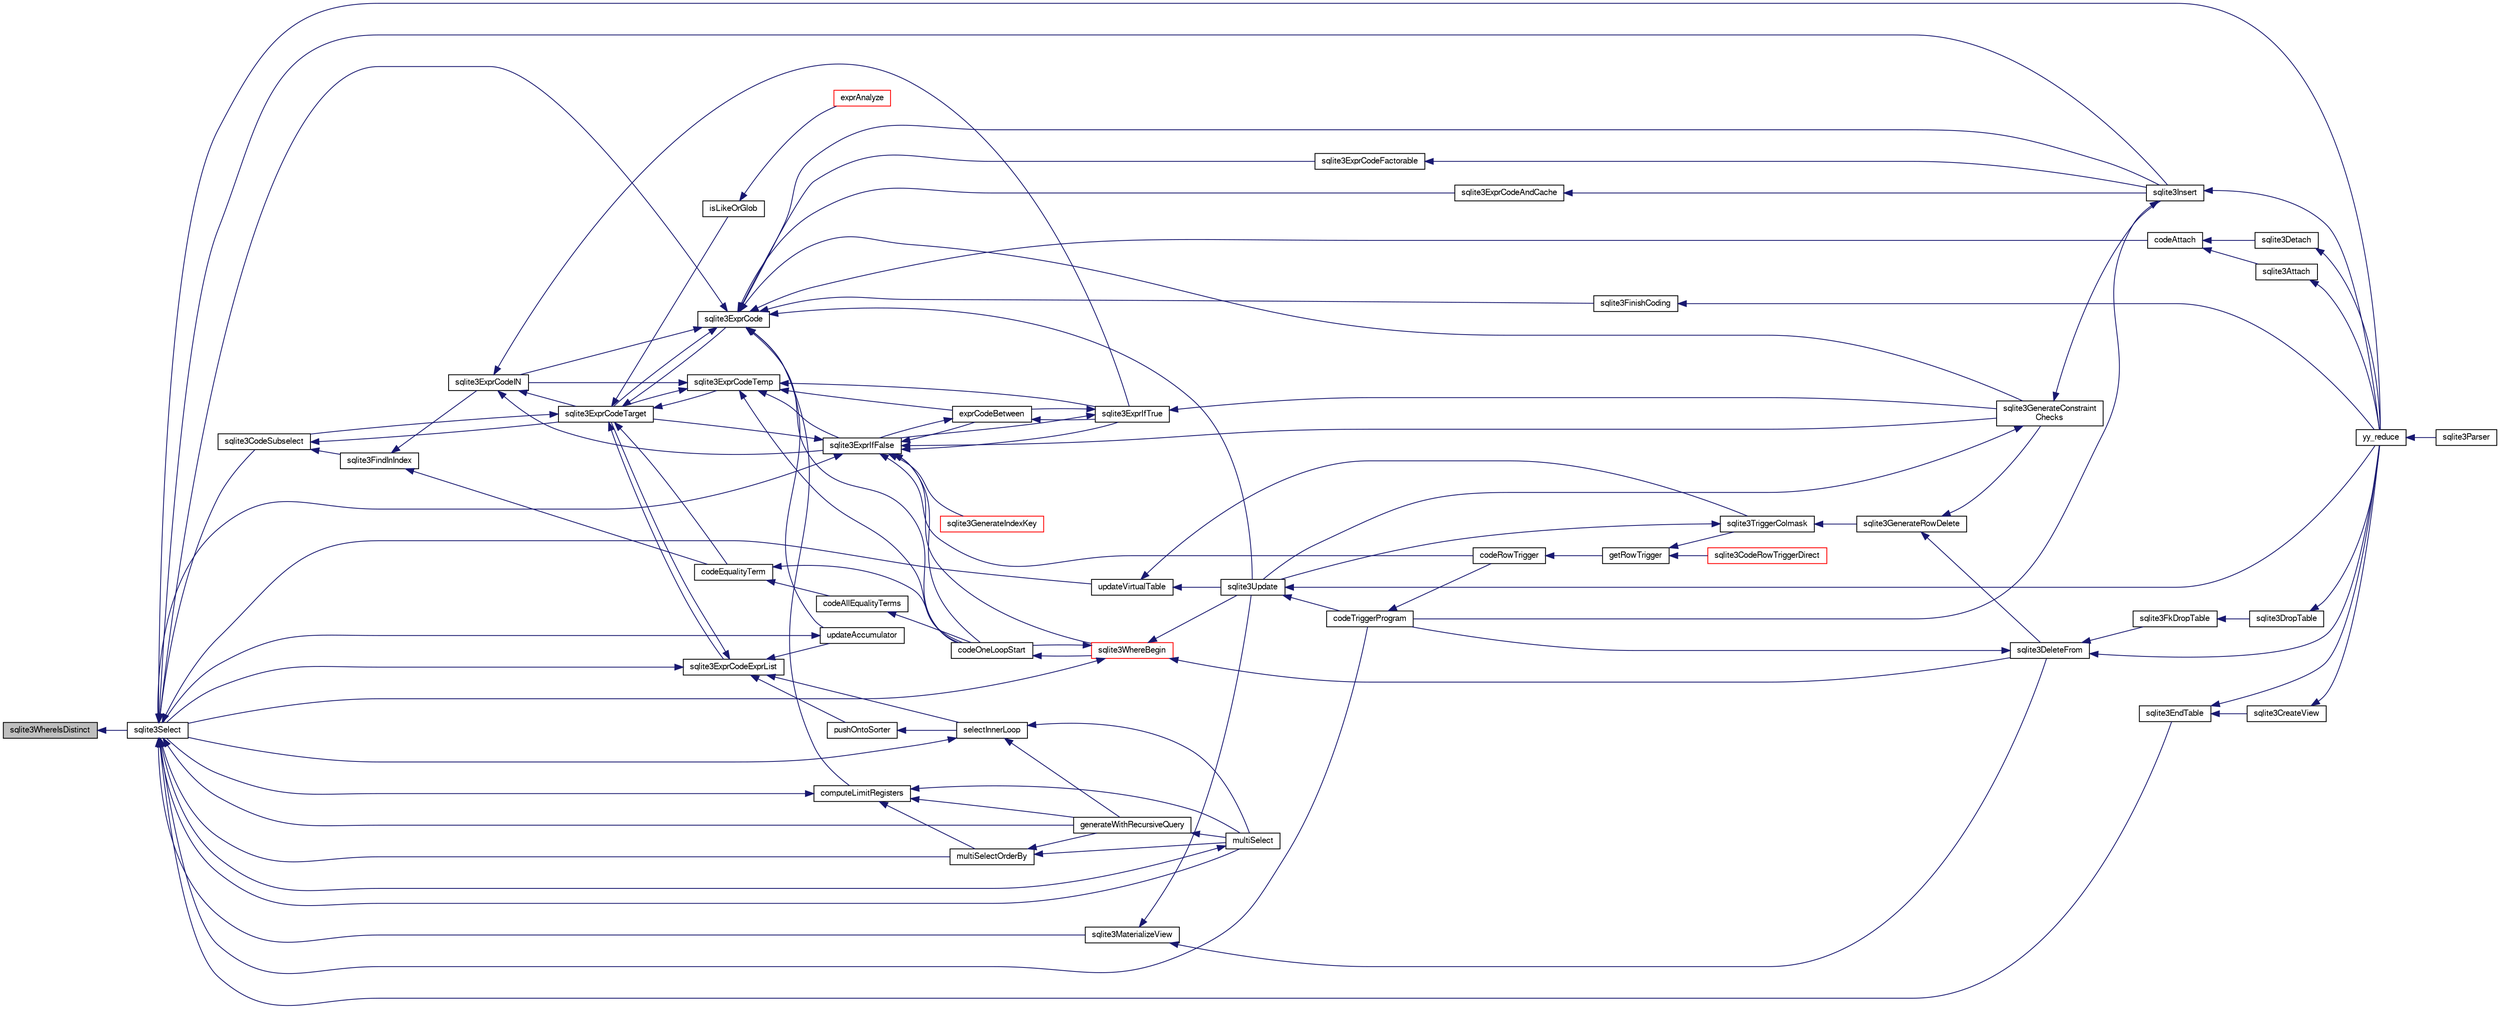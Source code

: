 digraph "sqlite3WhereIsDistinct"
{
  edge [fontname="FreeSans",fontsize="10",labelfontname="FreeSans",labelfontsize="10"];
  node [fontname="FreeSans",fontsize="10",shape=record];
  rankdir="LR";
  Node818736 [label="sqlite3WhereIsDistinct",height=0.2,width=0.4,color="black", fillcolor="grey75", style="filled", fontcolor="black"];
  Node818736 -> Node818737 [dir="back",color="midnightblue",fontsize="10",style="solid",fontname="FreeSans"];
  Node818737 [label="sqlite3Select",height=0.2,width=0.4,color="black", fillcolor="white", style="filled",URL="$sqlite3_8c.html#a2465ee8c956209ba4b272477b7c21a45"];
  Node818737 -> Node818738 [dir="back",color="midnightblue",fontsize="10",style="solid",fontname="FreeSans"];
  Node818738 [label="sqlite3CodeSubselect",height=0.2,width=0.4,color="black", fillcolor="white", style="filled",URL="$sqlite3_8c.html#aa69b46d2204a1d1b110107a1be12ee0c"];
  Node818738 -> Node818739 [dir="back",color="midnightblue",fontsize="10",style="solid",fontname="FreeSans"];
  Node818739 [label="sqlite3FindInIndex",height=0.2,width=0.4,color="black", fillcolor="white", style="filled",URL="$sqlite3_8c.html#af7d8c56ab0231f44bb5f87b3fafeffb2"];
  Node818739 -> Node818740 [dir="back",color="midnightblue",fontsize="10",style="solid",fontname="FreeSans"];
  Node818740 [label="sqlite3ExprCodeIN",height=0.2,width=0.4,color="black", fillcolor="white", style="filled",URL="$sqlite3_8c.html#ad9cf4f5b5ffb90c24a4a0900c8626193"];
  Node818740 -> Node818741 [dir="back",color="midnightblue",fontsize="10",style="solid",fontname="FreeSans"];
  Node818741 [label="sqlite3ExprCodeTarget",height=0.2,width=0.4,color="black", fillcolor="white", style="filled",URL="$sqlite3_8c.html#a4f308397a0a3ed299ed31aaa1ae2a293"];
  Node818741 -> Node818738 [dir="back",color="midnightblue",fontsize="10",style="solid",fontname="FreeSans"];
  Node818741 -> Node818742 [dir="back",color="midnightblue",fontsize="10",style="solid",fontname="FreeSans"];
  Node818742 [label="sqlite3ExprCodeTemp",height=0.2,width=0.4,color="black", fillcolor="white", style="filled",URL="$sqlite3_8c.html#a3bc5c1ccb3c5851847e2aeb4a84ae1fc"];
  Node818742 -> Node818740 [dir="back",color="midnightblue",fontsize="10",style="solid",fontname="FreeSans"];
  Node818742 -> Node818741 [dir="back",color="midnightblue",fontsize="10",style="solid",fontname="FreeSans"];
  Node818742 -> Node818743 [dir="back",color="midnightblue",fontsize="10",style="solid",fontname="FreeSans"];
  Node818743 [label="exprCodeBetween",height=0.2,width=0.4,color="black", fillcolor="white", style="filled",URL="$sqlite3_8c.html#abd053493214542bca8f406f42145d173"];
  Node818743 -> Node818744 [dir="back",color="midnightblue",fontsize="10",style="solid",fontname="FreeSans"];
  Node818744 [label="sqlite3ExprIfTrue",height=0.2,width=0.4,color="black", fillcolor="white", style="filled",URL="$sqlite3_8c.html#ad93a55237c23e1b743ab1f59df1a1444"];
  Node818744 -> Node818743 [dir="back",color="midnightblue",fontsize="10",style="solid",fontname="FreeSans"];
  Node818744 -> Node818745 [dir="back",color="midnightblue",fontsize="10",style="solid",fontname="FreeSans"];
  Node818745 [label="sqlite3ExprIfFalse",height=0.2,width=0.4,color="black", fillcolor="white", style="filled",URL="$sqlite3_8c.html#af97ecccb5d56e321e118414b08f65b71"];
  Node818745 -> Node818741 [dir="back",color="midnightblue",fontsize="10",style="solid",fontname="FreeSans"];
  Node818745 -> Node818743 [dir="back",color="midnightblue",fontsize="10",style="solid",fontname="FreeSans"];
  Node818745 -> Node818744 [dir="back",color="midnightblue",fontsize="10",style="solid",fontname="FreeSans"];
  Node818745 -> Node818746 [dir="back",color="midnightblue",fontsize="10",style="solid",fontname="FreeSans"];
  Node818746 [label="sqlite3GenerateIndexKey",height=0.2,width=0.4,color="red", fillcolor="white", style="filled",URL="$sqlite3_8c.html#ab85ac93d5c5e6760f45f07897be7f272"];
  Node818745 -> Node818772 [dir="back",color="midnightblue",fontsize="10",style="solid",fontname="FreeSans"];
  Node818772 [label="sqlite3GenerateConstraint\lChecks",height=0.2,width=0.4,color="black", fillcolor="white", style="filled",URL="$sqlite3_8c.html#aef639c1e6a0c0a67ca6e7690ad931bd2"];
  Node818772 -> Node818770 [dir="back",color="midnightblue",fontsize="10",style="solid",fontname="FreeSans"];
  Node818770 [label="sqlite3Insert",height=0.2,width=0.4,color="black", fillcolor="white", style="filled",URL="$sqlite3_8c.html#a5b17c9c2000bae6bdff8e6be48d7dc2b"];
  Node818770 -> Node818763 [dir="back",color="midnightblue",fontsize="10",style="solid",fontname="FreeSans"];
  Node818763 [label="codeTriggerProgram",height=0.2,width=0.4,color="black", fillcolor="white", style="filled",URL="$sqlite3_8c.html#a120801f59d9281d201d2ff4b2606836e"];
  Node818763 -> Node818764 [dir="back",color="midnightblue",fontsize="10",style="solid",fontname="FreeSans"];
  Node818764 [label="codeRowTrigger",height=0.2,width=0.4,color="black", fillcolor="white", style="filled",URL="$sqlite3_8c.html#a463cea5aaaf388b560b206570a0022fc"];
  Node818764 -> Node818765 [dir="back",color="midnightblue",fontsize="10",style="solid",fontname="FreeSans"];
  Node818765 [label="getRowTrigger",height=0.2,width=0.4,color="black", fillcolor="white", style="filled",URL="$sqlite3_8c.html#a69626ef20b540d1a2b19cf56f3f45689"];
  Node818765 -> Node818766 [dir="back",color="midnightblue",fontsize="10",style="solid",fontname="FreeSans"];
  Node818766 [label="sqlite3CodeRowTriggerDirect",height=0.2,width=0.4,color="red", fillcolor="white", style="filled",URL="$sqlite3_8c.html#ad92829f9001bcf89a0299dad5a48acd4"];
  Node818765 -> Node818771 [dir="back",color="midnightblue",fontsize="10",style="solid",fontname="FreeSans"];
  Node818771 [label="sqlite3TriggerColmask",height=0.2,width=0.4,color="black", fillcolor="white", style="filled",URL="$sqlite3_8c.html#acace8e99e37ae5e84ea03c65e820c540"];
  Node818771 -> Node818759 [dir="back",color="midnightblue",fontsize="10",style="solid",fontname="FreeSans"];
  Node818759 [label="sqlite3GenerateRowDelete",height=0.2,width=0.4,color="black", fillcolor="white", style="filled",URL="$sqlite3_8c.html#a2c76cbf3027fc18fdbb8cb4cd96b77d9"];
  Node818759 -> Node818760 [dir="back",color="midnightblue",fontsize="10",style="solid",fontname="FreeSans"];
  Node818760 [label="sqlite3DeleteFrom",height=0.2,width=0.4,color="black", fillcolor="white", style="filled",URL="$sqlite3_8c.html#ab9b4b45349188b49eabb23f94608a091"];
  Node818760 -> Node818761 [dir="back",color="midnightblue",fontsize="10",style="solid",fontname="FreeSans"];
  Node818761 [label="sqlite3FkDropTable",height=0.2,width=0.4,color="black", fillcolor="white", style="filled",URL="$sqlite3_8c.html#a1218c6fc74e89152ceaa4760e82f5ef9"];
  Node818761 -> Node818762 [dir="back",color="midnightblue",fontsize="10",style="solid",fontname="FreeSans"];
  Node818762 [label="sqlite3DropTable",height=0.2,width=0.4,color="black", fillcolor="white", style="filled",URL="$sqlite3_8c.html#a5534f77364b5568783c0e50db3c9defb"];
  Node818762 -> Node818750 [dir="back",color="midnightblue",fontsize="10",style="solid",fontname="FreeSans"];
  Node818750 [label="yy_reduce",height=0.2,width=0.4,color="black", fillcolor="white", style="filled",URL="$sqlite3_8c.html#a7c419a9b25711c666a9a2449ef377f14"];
  Node818750 -> Node818751 [dir="back",color="midnightblue",fontsize="10",style="solid",fontname="FreeSans"];
  Node818751 [label="sqlite3Parser",height=0.2,width=0.4,color="black", fillcolor="white", style="filled",URL="$sqlite3_8c.html#a0327d71a5fabe0b6a343d78a2602e72a"];
  Node818760 -> Node818763 [dir="back",color="midnightblue",fontsize="10",style="solid",fontname="FreeSans"];
  Node818760 -> Node818750 [dir="back",color="midnightblue",fontsize="10",style="solid",fontname="FreeSans"];
  Node818759 -> Node818772 [dir="back",color="midnightblue",fontsize="10",style="solid",fontname="FreeSans"];
  Node818771 -> Node818768 [dir="back",color="midnightblue",fontsize="10",style="solid",fontname="FreeSans"];
  Node818768 [label="sqlite3Update",height=0.2,width=0.4,color="black", fillcolor="white", style="filled",URL="$sqlite3_8c.html#ac5aa67c46e8cc8174566fabe6809fafa"];
  Node818768 -> Node818763 [dir="back",color="midnightblue",fontsize="10",style="solid",fontname="FreeSans"];
  Node818768 -> Node818750 [dir="back",color="midnightblue",fontsize="10",style="solid",fontname="FreeSans"];
  Node818770 -> Node818750 [dir="back",color="midnightblue",fontsize="10",style="solid",fontname="FreeSans"];
  Node818772 -> Node818768 [dir="back",color="midnightblue",fontsize="10",style="solid",fontname="FreeSans"];
  Node818745 -> Node818737 [dir="back",color="midnightblue",fontsize="10",style="solid",fontname="FreeSans"];
  Node818745 -> Node818764 [dir="back",color="midnightblue",fontsize="10",style="solid",fontname="FreeSans"];
  Node818745 -> Node818778 [dir="back",color="midnightblue",fontsize="10",style="solid",fontname="FreeSans"];
  Node818778 [label="codeOneLoopStart",height=0.2,width=0.4,color="black", fillcolor="white", style="filled",URL="$sqlite3_8c.html#aa868875120b151c169cc79139ed6e008"];
  Node818778 -> Node818775 [dir="back",color="midnightblue",fontsize="10",style="solid",fontname="FreeSans"];
  Node818775 [label="sqlite3WhereBegin",height=0.2,width=0.4,color="red", fillcolor="white", style="filled",URL="$sqlite3_8c.html#acad049f5c9a96a8118cffd5e5ce89f7c"];
  Node818775 -> Node818760 [dir="back",color="midnightblue",fontsize="10",style="solid",fontname="FreeSans"];
  Node818775 -> Node818737 [dir="back",color="midnightblue",fontsize="10",style="solid",fontname="FreeSans"];
  Node818775 -> Node818768 [dir="back",color="midnightblue",fontsize="10",style="solid",fontname="FreeSans"];
  Node818775 -> Node818778 [dir="back",color="midnightblue",fontsize="10",style="solid",fontname="FreeSans"];
  Node818745 -> Node818775 [dir="back",color="midnightblue",fontsize="10",style="solid",fontname="FreeSans"];
  Node818744 -> Node818772 [dir="back",color="midnightblue",fontsize="10",style="solid",fontname="FreeSans"];
  Node818743 -> Node818745 [dir="back",color="midnightblue",fontsize="10",style="solid",fontname="FreeSans"];
  Node818742 -> Node818744 [dir="back",color="midnightblue",fontsize="10",style="solid",fontname="FreeSans"];
  Node818742 -> Node818745 [dir="back",color="midnightblue",fontsize="10",style="solid",fontname="FreeSans"];
  Node818742 -> Node818778 [dir="back",color="midnightblue",fontsize="10",style="solid",fontname="FreeSans"];
  Node818741 -> Node818779 [dir="back",color="midnightblue",fontsize="10",style="solid",fontname="FreeSans"];
  Node818779 [label="sqlite3ExprCode",height=0.2,width=0.4,color="black", fillcolor="white", style="filled",URL="$sqlite3_8c.html#a75f270fb0b111b86924cca4ea507b417"];
  Node818779 -> Node818740 [dir="back",color="midnightblue",fontsize="10",style="solid",fontname="FreeSans"];
  Node818779 -> Node818741 [dir="back",color="midnightblue",fontsize="10",style="solid",fontname="FreeSans"];
  Node818779 -> Node818780 [dir="back",color="midnightblue",fontsize="10",style="solid",fontname="FreeSans"];
  Node818780 [label="sqlite3ExprCodeFactorable",height=0.2,width=0.4,color="black", fillcolor="white", style="filled",URL="$sqlite3_8c.html#a843f7fd58eec5a683c1fd8435fcd1e84"];
  Node818780 -> Node818770 [dir="back",color="midnightblue",fontsize="10",style="solid",fontname="FreeSans"];
  Node818779 -> Node818781 [dir="back",color="midnightblue",fontsize="10",style="solid",fontname="FreeSans"];
  Node818781 [label="sqlite3ExprCodeAndCache",height=0.2,width=0.4,color="black", fillcolor="white", style="filled",URL="$sqlite3_8c.html#ae3e46527d9b7fc9cb9236d21a5e6b1d8"];
  Node818781 -> Node818770 [dir="back",color="midnightblue",fontsize="10",style="solid",fontname="FreeSans"];
  Node818779 -> Node818782 [dir="back",color="midnightblue",fontsize="10",style="solid",fontname="FreeSans"];
  Node818782 [label="codeAttach",height=0.2,width=0.4,color="black", fillcolor="white", style="filled",URL="$sqlite3_8c.html#ade4e9e30d828a19c191fdcb098676d5b"];
  Node818782 -> Node818783 [dir="back",color="midnightblue",fontsize="10",style="solid",fontname="FreeSans"];
  Node818783 [label="sqlite3Detach",height=0.2,width=0.4,color="black", fillcolor="white", style="filled",URL="$sqlite3_8c.html#ab1a5a0b01c7560aef5e0b8603a68747d"];
  Node818783 -> Node818750 [dir="back",color="midnightblue",fontsize="10",style="solid",fontname="FreeSans"];
  Node818782 -> Node818784 [dir="back",color="midnightblue",fontsize="10",style="solid",fontname="FreeSans"];
  Node818784 [label="sqlite3Attach",height=0.2,width=0.4,color="black", fillcolor="white", style="filled",URL="$sqlite3_8c.html#ae0907fe0b43cc1b4c7e6a16213e8546f"];
  Node818784 -> Node818750 [dir="back",color="midnightblue",fontsize="10",style="solid",fontname="FreeSans"];
  Node818779 -> Node818785 [dir="back",color="midnightblue",fontsize="10",style="solid",fontname="FreeSans"];
  Node818785 [label="sqlite3FinishCoding",height=0.2,width=0.4,color="black", fillcolor="white", style="filled",URL="$sqlite3_8c.html#a651bc5b446c276c092705856d995b278"];
  Node818785 -> Node818750 [dir="back",color="midnightblue",fontsize="10",style="solid",fontname="FreeSans"];
  Node818779 -> Node818770 [dir="back",color="midnightblue",fontsize="10",style="solid",fontname="FreeSans"];
  Node818779 -> Node818772 [dir="back",color="midnightblue",fontsize="10",style="solid",fontname="FreeSans"];
  Node818779 -> Node818786 [dir="back",color="midnightblue",fontsize="10",style="solid",fontname="FreeSans"];
  Node818786 [label="computeLimitRegisters",height=0.2,width=0.4,color="black", fillcolor="white", style="filled",URL="$sqlite3_8c.html#ae9d37055e4905929b6f6cda5461e2f37"];
  Node818786 -> Node818787 [dir="back",color="midnightblue",fontsize="10",style="solid",fontname="FreeSans"];
  Node818787 [label="generateWithRecursiveQuery",height=0.2,width=0.4,color="black", fillcolor="white", style="filled",URL="$sqlite3_8c.html#ade2c3663fa9c3b9676507984b9483942"];
  Node818787 -> Node818788 [dir="back",color="midnightblue",fontsize="10",style="solid",fontname="FreeSans"];
  Node818788 [label="multiSelect",height=0.2,width=0.4,color="black", fillcolor="white", style="filled",URL="$sqlite3_8c.html#a6456c61f3d9b2389738753cedfa24fa7"];
  Node818788 -> Node818737 [dir="back",color="midnightblue",fontsize="10",style="solid",fontname="FreeSans"];
  Node818786 -> Node818788 [dir="back",color="midnightblue",fontsize="10",style="solid",fontname="FreeSans"];
  Node818786 -> Node818789 [dir="back",color="midnightblue",fontsize="10",style="solid",fontname="FreeSans"];
  Node818789 [label="multiSelectOrderBy",height=0.2,width=0.4,color="black", fillcolor="white", style="filled",URL="$sqlite3_8c.html#afcdb8488c6f4dfdadaf9f04bca35b808"];
  Node818789 -> Node818787 [dir="back",color="midnightblue",fontsize="10",style="solid",fontname="FreeSans"];
  Node818789 -> Node818788 [dir="back",color="midnightblue",fontsize="10",style="solid",fontname="FreeSans"];
  Node818786 -> Node818737 [dir="back",color="midnightblue",fontsize="10",style="solid",fontname="FreeSans"];
  Node818779 -> Node818790 [dir="back",color="midnightblue",fontsize="10",style="solid",fontname="FreeSans"];
  Node818790 [label="updateAccumulator",height=0.2,width=0.4,color="black", fillcolor="white", style="filled",URL="$sqlite3_8c.html#a1681660dd3ecd50c8727d6e56a537bd9"];
  Node818790 -> Node818737 [dir="back",color="midnightblue",fontsize="10",style="solid",fontname="FreeSans"];
  Node818779 -> Node818737 [dir="back",color="midnightblue",fontsize="10",style="solid",fontname="FreeSans"];
  Node818779 -> Node818768 [dir="back",color="midnightblue",fontsize="10",style="solid",fontname="FreeSans"];
  Node818779 -> Node818778 [dir="back",color="midnightblue",fontsize="10",style="solid",fontname="FreeSans"];
  Node818741 -> Node818791 [dir="back",color="midnightblue",fontsize="10",style="solid",fontname="FreeSans"];
  Node818791 [label="sqlite3ExprCodeExprList",height=0.2,width=0.4,color="black", fillcolor="white", style="filled",URL="$sqlite3_8c.html#a05b2b3dc3de7565de24eb3a2ff4e9566"];
  Node818791 -> Node818741 [dir="back",color="midnightblue",fontsize="10",style="solid",fontname="FreeSans"];
  Node818791 -> Node818792 [dir="back",color="midnightblue",fontsize="10",style="solid",fontname="FreeSans"];
  Node818792 [label="pushOntoSorter",height=0.2,width=0.4,color="black", fillcolor="white", style="filled",URL="$sqlite3_8c.html#a4555397beb584a386e7739cf022a6651"];
  Node818792 -> Node818793 [dir="back",color="midnightblue",fontsize="10",style="solid",fontname="FreeSans"];
  Node818793 [label="selectInnerLoop",height=0.2,width=0.4,color="black", fillcolor="white", style="filled",URL="$sqlite3_8c.html#ababe0933661ebe67eb0e6074bb1fd411"];
  Node818793 -> Node818787 [dir="back",color="midnightblue",fontsize="10",style="solid",fontname="FreeSans"];
  Node818793 -> Node818788 [dir="back",color="midnightblue",fontsize="10",style="solid",fontname="FreeSans"];
  Node818793 -> Node818737 [dir="back",color="midnightblue",fontsize="10",style="solid",fontname="FreeSans"];
  Node818791 -> Node818793 [dir="back",color="midnightblue",fontsize="10",style="solid",fontname="FreeSans"];
  Node818791 -> Node818790 [dir="back",color="midnightblue",fontsize="10",style="solid",fontname="FreeSans"];
  Node818791 -> Node818737 [dir="back",color="midnightblue",fontsize="10",style="solid",fontname="FreeSans"];
  Node818741 -> Node818794 [dir="back",color="midnightblue",fontsize="10",style="solid",fontname="FreeSans"];
  Node818794 [label="isLikeOrGlob",height=0.2,width=0.4,color="black", fillcolor="white", style="filled",URL="$sqlite3_8c.html#a6c38e495198bf8976f68d1a6ebd74a50"];
  Node818794 -> Node818795 [dir="back",color="midnightblue",fontsize="10",style="solid",fontname="FreeSans"];
  Node818795 [label="exprAnalyze",height=0.2,width=0.4,color="red", fillcolor="white", style="filled",URL="$sqlite3_8c.html#acb10e48c9a4184a4edd9bfd5b14ad0b7"];
  Node818741 -> Node818803 [dir="back",color="midnightblue",fontsize="10",style="solid",fontname="FreeSans"];
  Node818803 [label="codeEqualityTerm",height=0.2,width=0.4,color="black", fillcolor="white", style="filled",URL="$sqlite3_8c.html#ad88a57073f031452c9843e97f15acc47"];
  Node818803 -> Node818804 [dir="back",color="midnightblue",fontsize="10",style="solid",fontname="FreeSans"];
  Node818804 [label="codeAllEqualityTerms",height=0.2,width=0.4,color="black", fillcolor="white", style="filled",URL="$sqlite3_8c.html#a3095598b812500a4efe41bf17cd49381"];
  Node818804 -> Node818778 [dir="back",color="midnightblue",fontsize="10",style="solid",fontname="FreeSans"];
  Node818803 -> Node818778 [dir="back",color="midnightblue",fontsize="10",style="solid",fontname="FreeSans"];
  Node818740 -> Node818744 [dir="back",color="midnightblue",fontsize="10",style="solid",fontname="FreeSans"];
  Node818740 -> Node818745 [dir="back",color="midnightblue",fontsize="10",style="solid",fontname="FreeSans"];
  Node818739 -> Node818803 [dir="back",color="midnightblue",fontsize="10",style="solid",fontname="FreeSans"];
  Node818738 -> Node818741 [dir="back",color="midnightblue",fontsize="10",style="solid",fontname="FreeSans"];
  Node818737 -> Node818753 [dir="back",color="midnightblue",fontsize="10",style="solid",fontname="FreeSans"];
  Node818753 [label="sqlite3EndTable",height=0.2,width=0.4,color="black", fillcolor="white", style="filled",URL="$sqlite3_8c.html#a7b5f2c66c0f0b6f819d970ca389768b0"];
  Node818753 -> Node818754 [dir="back",color="midnightblue",fontsize="10",style="solid",fontname="FreeSans"];
  Node818754 [label="sqlite3CreateView",height=0.2,width=0.4,color="black", fillcolor="white", style="filled",URL="$sqlite3_8c.html#a9d85cb00ff71dee5cd9a019503a6982e"];
  Node818754 -> Node818750 [dir="back",color="midnightblue",fontsize="10",style="solid",fontname="FreeSans"];
  Node818753 -> Node818750 [dir="back",color="midnightblue",fontsize="10",style="solid",fontname="FreeSans"];
  Node818737 -> Node818805 [dir="back",color="midnightblue",fontsize="10",style="solid",fontname="FreeSans"];
  Node818805 [label="sqlite3MaterializeView",height=0.2,width=0.4,color="black", fillcolor="white", style="filled",URL="$sqlite3_8c.html#a4557984b0b75f998fb0c3f231c9b1def"];
  Node818805 -> Node818760 [dir="back",color="midnightblue",fontsize="10",style="solid",fontname="FreeSans"];
  Node818805 -> Node818768 [dir="back",color="midnightblue",fontsize="10",style="solid",fontname="FreeSans"];
  Node818737 -> Node818770 [dir="back",color="midnightblue",fontsize="10",style="solid",fontname="FreeSans"];
  Node818737 -> Node818787 [dir="back",color="midnightblue",fontsize="10",style="solid",fontname="FreeSans"];
  Node818737 -> Node818788 [dir="back",color="midnightblue",fontsize="10",style="solid",fontname="FreeSans"];
  Node818737 -> Node818789 [dir="back",color="midnightblue",fontsize="10",style="solid",fontname="FreeSans"];
  Node818737 -> Node818763 [dir="back",color="midnightblue",fontsize="10",style="solid",fontname="FreeSans"];
  Node818737 -> Node818806 [dir="back",color="midnightblue",fontsize="10",style="solid",fontname="FreeSans"];
  Node818806 [label="updateVirtualTable",height=0.2,width=0.4,color="black", fillcolor="white", style="filled",URL="$sqlite3_8c.html#a740220531db9293c39a2cdd7da3f74e1"];
  Node818806 -> Node818771 [dir="back",color="midnightblue",fontsize="10",style="solid",fontname="FreeSans"];
  Node818806 -> Node818768 [dir="back",color="midnightblue",fontsize="10",style="solid",fontname="FreeSans"];
  Node818737 -> Node818750 [dir="back",color="midnightblue",fontsize="10",style="solid",fontname="FreeSans"];
}
